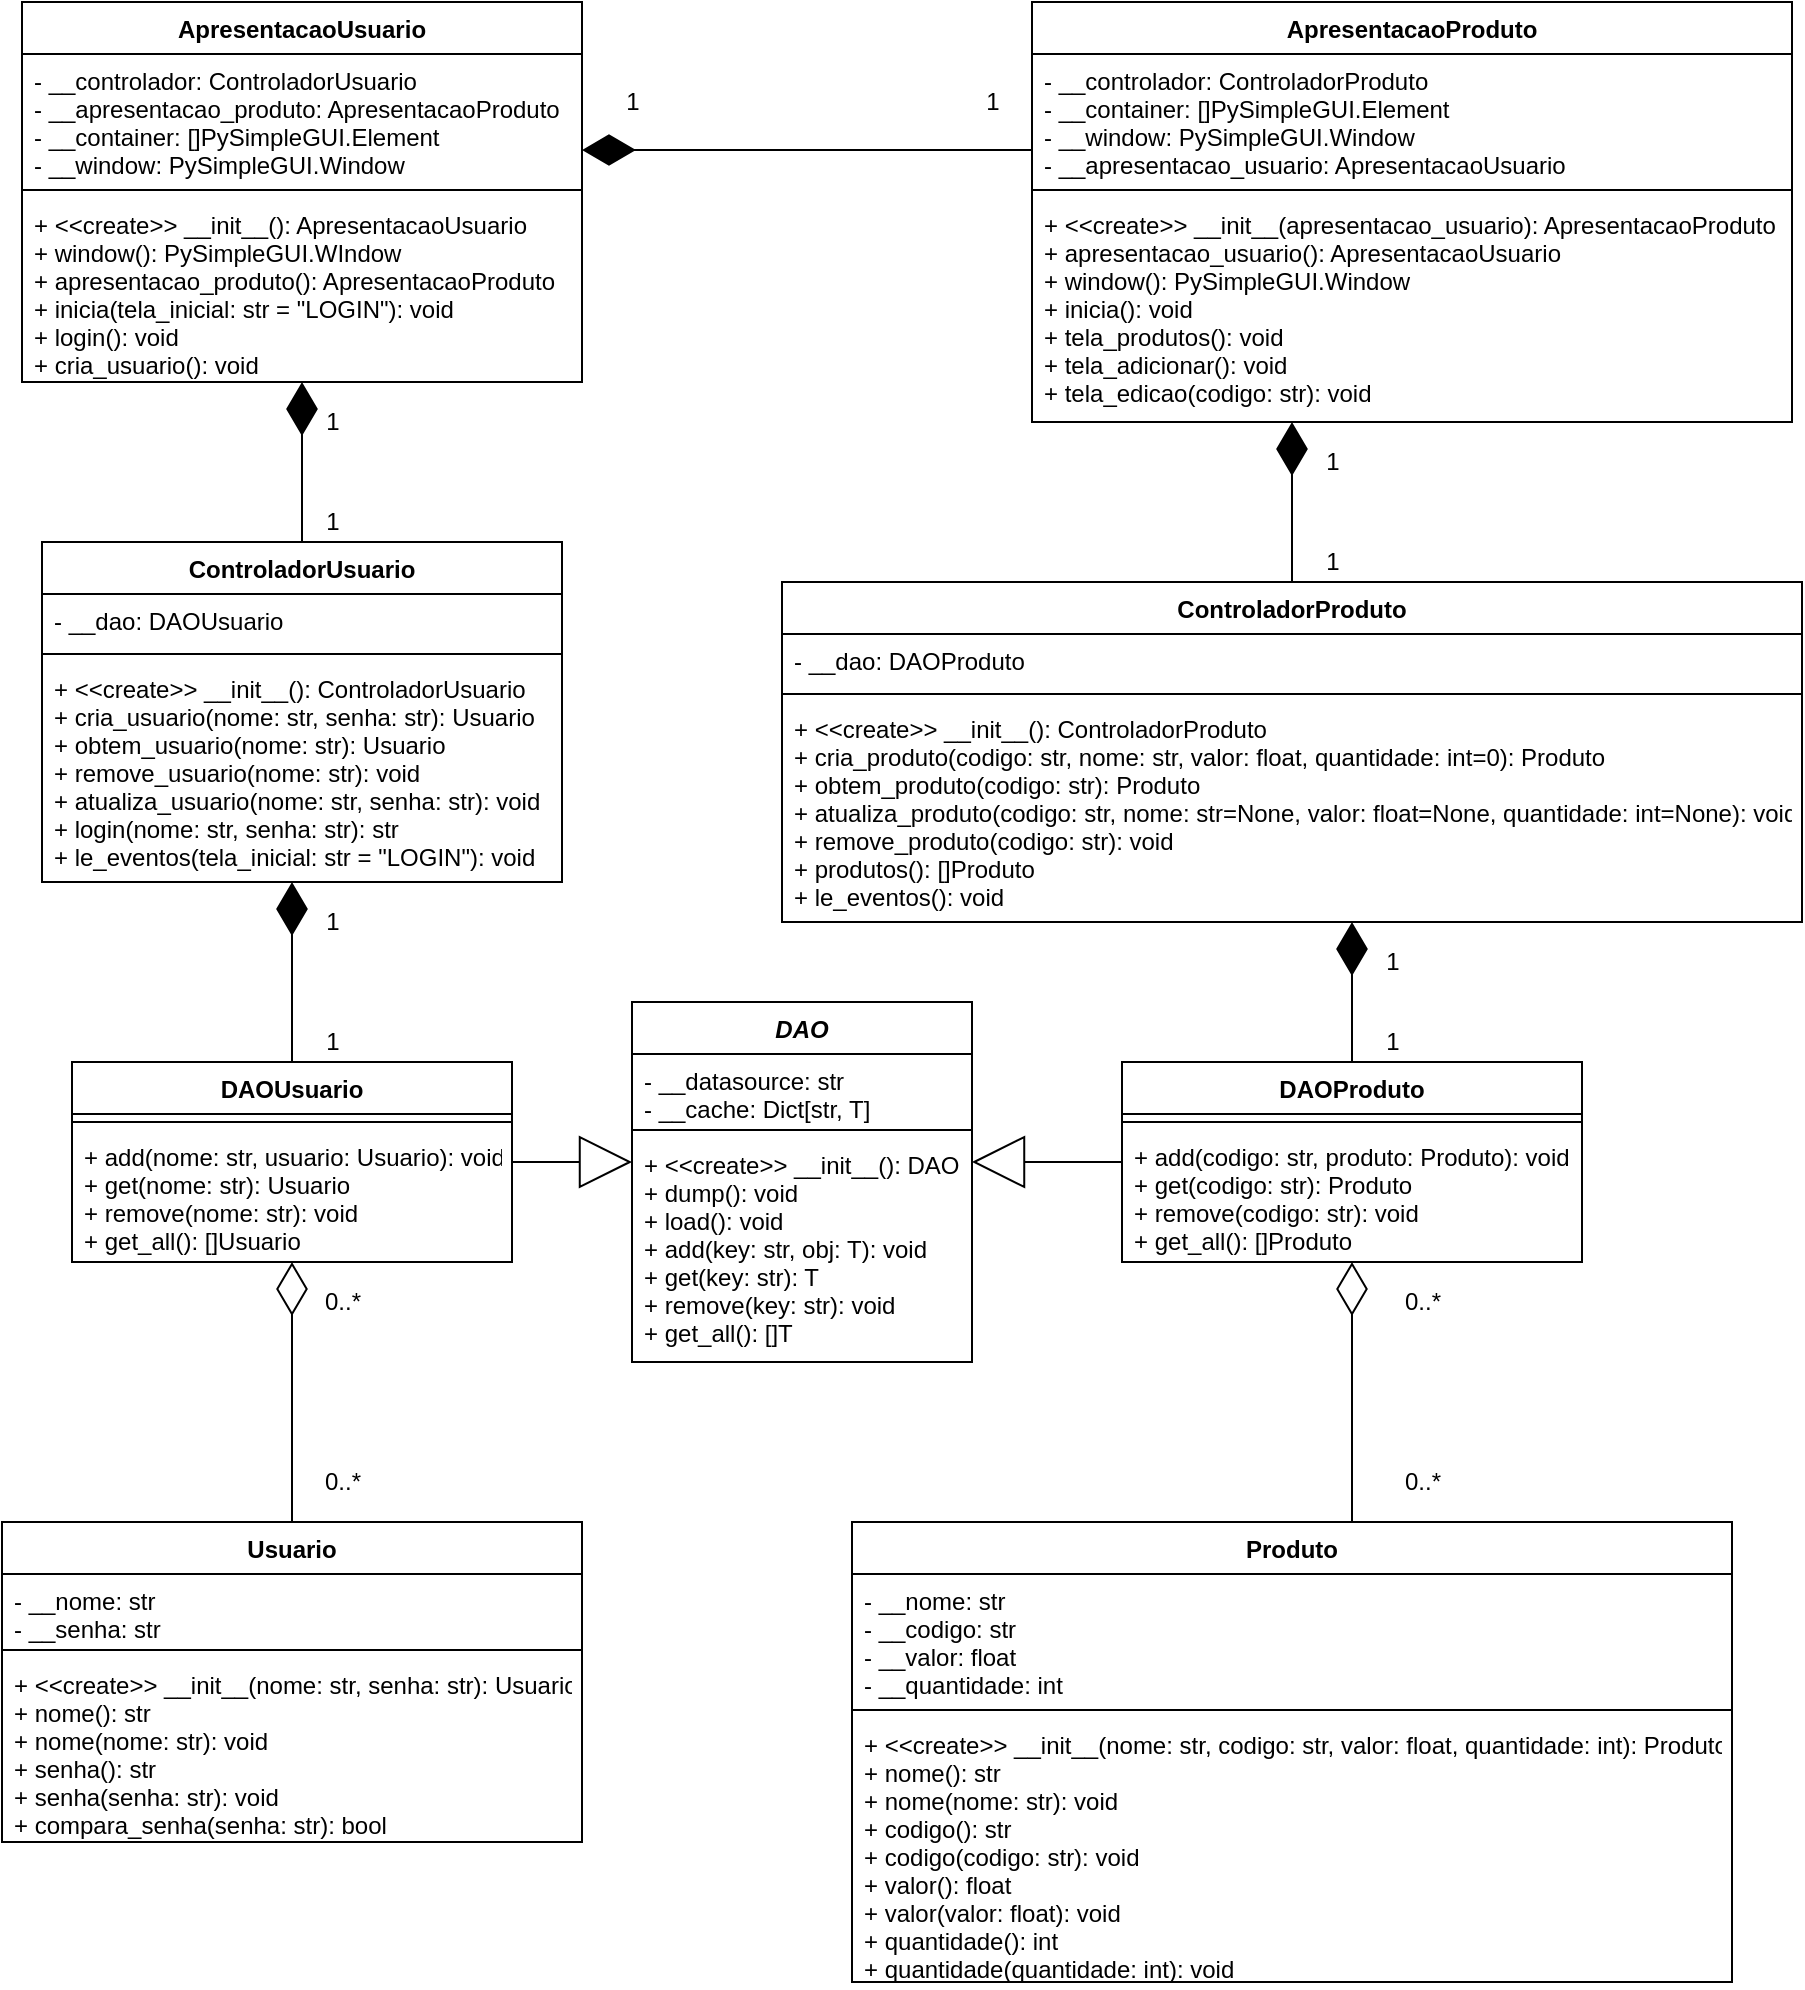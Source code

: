 <mxfile version="15.2.5" type="device"><diagram id="xESPbtG9BcrLmHbSte3v" name="Page-1"><mxGraphModel dx="868" dy="485" grid="1" gridSize="10" guides="1" tooltips="1" connect="1" arrows="1" fold="1" page="1" pageScale="1" pageWidth="850" pageHeight="1100" math="0" shadow="0"><root><mxCell id="0"/><mxCell id="1" parent="0"/><mxCell id="spooTfYoWYVpRWsJJKMv-37" value="ApresentacaoUsuario" style="swimlane;fontStyle=1;align=center;verticalAlign=top;childLayout=stackLayout;horizontal=1;startSize=26;horizontalStack=0;resizeParent=1;resizeParentMax=0;resizeLast=0;collapsible=1;marginBottom=0;" parent="1" vertex="1"><mxGeometry x="235" y="10" width="280" height="190" as="geometry"/></mxCell><mxCell id="spooTfYoWYVpRWsJJKMv-38" value="- __controlador: ControladorUsuario&#xA;- __apresentacao_produto: ApresentacaoProduto&#xA;- __container: []PySimpleGUI.Element&#xA;- __window: PySimpleGUI.Window" style="text;strokeColor=none;fillColor=none;align=left;verticalAlign=top;spacingLeft=4;spacingRight=4;overflow=hidden;rotatable=0;points=[[0,0.5],[1,0.5]];portConstraint=eastwest;" parent="spooTfYoWYVpRWsJJKMv-37" vertex="1"><mxGeometry y="26" width="280" height="64" as="geometry"/></mxCell><mxCell id="spooTfYoWYVpRWsJJKMv-39" value="" style="line;strokeWidth=1;fillColor=none;align=left;verticalAlign=middle;spacingTop=-1;spacingLeft=3;spacingRight=3;rotatable=0;labelPosition=right;points=[];portConstraint=eastwest;" parent="spooTfYoWYVpRWsJJKMv-37" vertex="1"><mxGeometry y="90" width="280" height="8" as="geometry"/></mxCell><mxCell id="spooTfYoWYVpRWsJJKMv-40" value="+ &lt;&lt;create&gt;&gt; __init__(): ApresentacaoUsuario&#xA;+ window(): PySimpleGUI.WIndow&#xA;+ apresentacao_produto(): ApresentacaoProduto&#xA;+ inicia(tela_inicial: str = &quot;LOGIN&quot;): void&#xA;+ login(): void&#xA;+ cria_usuario(): void" style="text;strokeColor=none;fillColor=none;align=left;verticalAlign=top;spacingLeft=4;spacingRight=4;overflow=hidden;rotatable=0;points=[[0,0.5],[1,0.5]];portConstraint=eastwest;" parent="spooTfYoWYVpRWsJJKMv-37" vertex="1"><mxGeometry y="98" width="280" height="92" as="geometry"/></mxCell><mxCell id="spooTfYoWYVpRWsJJKMv-126" style="edgeStyle=orthogonalEdgeStyle;rounded=0;orthogonalLoop=1;jettySize=auto;html=1;startArrow=none;startFill=0;endArrow=diamondThin;endFill=1;startSize=24;endSize=24;" parent="1" source="spooTfYoWYVpRWsJJKMv-66" target="spooTfYoWYVpRWsJJKMv-38" edge="1"><mxGeometry relative="1" as="geometry"><Array as="points"><mxPoint x="680" y="84"/><mxPoint x="680" y="84"/></Array></mxGeometry></mxCell><mxCell id="spooTfYoWYVpRWsJJKMv-66" value="ApresentacaoProduto" style="swimlane;fontStyle=1;align=center;verticalAlign=top;childLayout=stackLayout;horizontal=1;startSize=26;horizontalStack=0;resizeParent=1;resizeParentMax=0;resizeLast=0;collapsible=1;marginBottom=0;" parent="1" vertex="1"><mxGeometry x="740" y="10" width="380" height="210" as="geometry"/></mxCell><mxCell id="spooTfYoWYVpRWsJJKMv-67" value="- __controlador: ControladorProduto&#xA;- __container: []PySimpleGUI.Element&#xA;- __window: PySimpleGUI.Window&#xA;- __apresentacao_usuario: ApresentacaoUsuario&#xA;" style="text;strokeColor=none;fillColor=none;align=left;verticalAlign=top;spacingLeft=4;spacingRight=4;overflow=hidden;rotatable=0;points=[[0,0.5],[1,0.5]];portConstraint=eastwest;" parent="spooTfYoWYVpRWsJJKMv-66" vertex="1"><mxGeometry y="26" width="380" height="64" as="geometry"/></mxCell><mxCell id="spooTfYoWYVpRWsJJKMv-68" value="" style="line;strokeWidth=1;fillColor=none;align=left;verticalAlign=middle;spacingTop=-1;spacingLeft=3;spacingRight=3;rotatable=0;labelPosition=right;points=[];portConstraint=eastwest;" parent="spooTfYoWYVpRWsJJKMv-66" vertex="1"><mxGeometry y="90" width="380" height="8" as="geometry"/></mxCell><mxCell id="spooTfYoWYVpRWsJJKMv-69" value="+ &lt;&lt;create&gt;&gt; __init__(apresentacao_usuario): ApresentacaoProduto&#xA;+ apresentacao_usuario(): ApresentacaoUsuario&#xA;+ window(): PySimpleGUI.Window&#xA;+ inicia(): void&#xA;+ tela_produtos(): void&#xA;+ tela_adicionar(): void&#xA;+ tela_edicao(codigo: str): void&#xA;" style="text;strokeColor=none;fillColor=none;align=left;verticalAlign=top;spacingLeft=4;spacingRight=4;overflow=hidden;rotatable=0;points=[[0,0.5],[1,0.5]];portConstraint=eastwest;" parent="spooTfYoWYVpRWsJJKMv-66" vertex="1"><mxGeometry y="98" width="380" height="112" as="geometry"/></mxCell><mxCell id="spooTfYoWYVpRWsJJKMv-130" value="1" style="text;html=1;align=center;verticalAlign=middle;resizable=0;points=[];autosize=1;strokeColor=none;" parent="1" vertex="1"><mxGeometry x="530" y="50" width="20" height="20" as="geometry"/></mxCell><mxCell id="spooTfYoWYVpRWsJJKMv-131" value="1" style="text;html=1;align=center;verticalAlign=middle;resizable=0;points=[];autosize=1;strokeColor=none;" parent="1" vertex="1"><mxGeometry x="710" y="50" width="20" height="20" as="geometry"/></mxCell><mxCell id="XayzdrTJDVy0ey67G-hG-1" value="DAO" style="swimlane;fontStyle=3;align=center;verticalAlign=top;childLayout=stackLayout;horizontal=1;startSize=26;horizontalStack=0;resizeParent=1;resizeParentMax=0;resizeLast=0;collapsible=1;marginBottom=0;" parent="1" vertex="1"><mxGeometry x="540" y="510" width="170" height="180" as="geometry"/></mxCell><mxCell id="XayzdrTJDVy0ey67G-hG-2" value="- __datasource: str&#xA;- __cache: Dict[str, T]" style="text;strokeColor=none;fillColor=none;align=left;verticalAlign=top;spacingLeft=4;spacingRight=4;overflow=hidden;rotatable=0;points=[[0,0.5],[1,0.5]];portConstraint=eastwest;" parent="XayzdrTJDVy0ey67G-hG-1" vertex="1"><mxGeometry y="26" width="170" height="34" as="geometry"/></mxCell><mxCell id="XayzdrTJDVy0ey67G-hG-3" value="" style="line;strokeWidth=1;fillColor=none;align=left;verticalAlign=middle;spacingTop=-1;spacingLeft=3;spacingRight=3;rotatable=0;labelPosition=right;points=[];portConstraint=eastwest;" parent="XayzdrTJDVy0ey67G-hG-1" vertex="1"><mxGeometry y="60" width="170" height="8" as="geometry"/></mxCell><mxCell id="XayzdrTJDVy0ey67G-hG-4" value="+ &lt;&lt;create&gt;&gt; __init__(): DAO&#xA;+ dump(): void&#xA;+ load(): void&#xA;+ add(key: str, obj: T): void&#xA;+ get(key: str): T&#xA;+ remove(key: str): void&#xA;+ get_all(): []T" style="text;strokeColor=none;fillColor=none;align=left;verticalAlign=top;spacingLeft=4;spacingRight=4;overflow=hidden;rotatable=0;points=[[0,0.5],[1,0.5]];portConstraint=eastwest;" parent="XayzdrTJDVy0ey67G-hG-1" vertex="1"><mxGeometry y="68" width="170" height="112" as="geometry"/></mxCell><mxCell id="XayzdrTJDVy0ey67G-hG-38" style="edgeStyle=orthogonalEdgeStyle;rounded=0;orthogonalLoop=1;jettySize=auto;html=1;endArrow=diamondThin;endFill=1;endSize=24;" parent="1" source="XayzdrTJDVy0ey67G-hG-6" target="XayzdrTJDVy0ey67G-hG-15" edge="1"><mxGeometry relative="1" as="geometry"><Array as="points"><mxPoint x="370" y="460"/><mxPoint x="370" y="460"/></Array></mxGeometry></mxCell><mxCell id="XayzdrTJDVy0ey67G-hG-43" style="edgeStyle=orthogonalEdgeStyle;rounded=0;orthogonalLoop=1;jettySize=auto;html=1;endArrow=block;endFill=0;endSize=24;" parent="1" source="XayzdrTJDVy0ey67G-hG-6" target="XayzdrTJDVy0ey67G-hG-1" edge="1"><mxGeometry relative="1" as="geometry"><Array as="points"><mxPoint x="510" y="590"/><mxPoint x="510" y="590"/></Array></mxGeometry></mxCell><mxCell id="XayzdrTJDVy0ey67G-hG-6" value="DAOUsuario" style="swimlane;fontStyle=1;align=center;verticalAlign=top;childLayout=stackLayout;horizontal=1;startSize=26;horizontalStack=0;resizeParent=1;resizeParentMax=0;resizeLast=0;collapsible=1;marginBottom=0;" parent="1" vertex="1"><mxGeometry x="260" y="540" width="220" height="100" as="geometry"/></mxCell><mxCell id="XayzdrTJDVy0ey67G-hG-8" value="" style="line;strokeWidth=1;fillColor=none;align=left;verticalAlign=middle;spacingTop=-1;spacingLeft=3;spacingRight=3;rotatable=0;labelPosition=right;points=[];portConstraint=eastwest;" parent="XayzdrTJDVy0ey67G-hG-6" vertex="1"><mxGeometry y="26" width="220" height="8" as="geometry"/></mxCell><mxCell id="XayzdrTJDVy0ey67G-hG-9" value="+ add(nome: str, usuario: Usuario): void&#xA;+ get(nome: str): Usuario&#xA;+ remove(nome: str): void&#xA;+ get_all(): []Usuario&#xA;" style="text;strokeColor=none;fillColor=none;align=left;verticalAlign=top;spacingLeft=4;spacingRight=4;overflow=hidden;rotatable=0;points=[[0,0.5],[1,0.5]];portConstraint=eastwest;" parent="XayzdrTJDVy0ey67G-hG-6" vertex="1"><mxGeometry y="34" width="220" height="66" as="geometry"/></mxCell><mxCell id="XayzdrTJDVy0ey67G-hG-41" style="edgeStyle=orthogonalEdgeStyle;rounded=0;orthogonalLoop=1;jettySize=auto;html=1;endArrow=diamondThin;endFill=1;endSize=24;" parent="1" source="XayzdrTJDVy0ey67G-hG-10" target="XayzdrTJDVy0ey67G-hG-25" edge="1"><mxGeometry relative="1" as="geometry"><Array as="points"><mxPoint x="900" y="460"/><mxPoint x="900" y="460"/></Array></mxGeometry></mxCell><mxCell id="XayzdrTJDVy0ey67G-hG-42" style="edgeStyle=orthogonalEdgeStyle;rounded=0;orthogonalLoop=1;jettySize=auto;html=1;endArrow=block;endFill=0;endSize=24;" parent="1" source="XayzdrTJDVy0ey67G-hG-10" target="XayzdrTJDVy0ey67G-hG-4" edge="1"><mxGeometry relative="1" as="geometry"><Array as="points"><mxPoint x="740" y="590"/><mxPoint x="740" y="590"/></Array></mxGeometry></mxCell><mxCell id="XayzdrTJDVy0ey67G-hG-10" value="DAOProduto" style="swimlane;fontStyle=1;align=center;verticalAlign=top;childLayout=stackLayout;horizontal=1;startSize=26;horizontalStack=0;resizeParent=1;resizeParentMax=0;resizeLast=0;collapsible=1;marginBottom=0;" parent="1" vertex="1"><mxGeometry x="785" y="540" width="230" height="100" as="geometry"/></mxCell><mxCell id="XayzdrTJDVy0ey67G-hG-12" value="" style="line;strokeWidth=1;fillColor=none;align=left;verticalAlign=middle;spacingTop=-1;spacingLeft=3;spacingRight=3;rotatable=0;labelPosition=right;points=[];portConstraint=eastwest;" parent="XayzdrTJDVy0ey67G-hG-10" vertex="1"><mxGeometry y="26" width="230" height="8" as="geometry"/></mxCell><mxCell id="XayzdrTJDVy0ey67G-hG-13" value="+ add(codigo: str, produto: Produto): void&#xA;+ get(codigo: str): Produto&#xA;+ remove(codigo: str): void&#xA;+ get_all(): []Produto&#xA;" style="text;strokeColor=none;fillColor=none;align=left;verticalAlign=top;spacingLeft=4;spacingRight=4;overflow=hidden;rotatable=0;points=[[0,0.5],[1,0.5]];portConstraint=eastwest;" parent="XayzdrTJDVy0ey67G-hG-10" vertex="1"><mxGeometry y="34" width="230" height="66" as="geometry"/></mxCell><mxCell id="q8LmY2Fvo20JsFwXBx6O-4" style="edgeStyle=orthogonalEdgeStyle;rounded=0;orthogonalLoop=1;jettySize=auto;html=1;endArrow=diamondThin;endFill=1;endSize=24;" parent="1" source="XayzdrTJDVy0ey67G-hG-15" target="spooTfYoWYVpRWsJJKMv-37" edge="1"><mxGeometry relative="1" as="geometry"/></mxCell><mxCell id="XayzdrTJDVy0ey67G-hG-15" value="ControladorUsuario" style="swimlane;fontStyle=1;align=center;verticalAlign=top;childLayout=stackLayout;horizontal=1;startSize=26;horizontalStack=0;resizeParent=1;resizeParentMax=0;resizeLast=0;collapsible=1;marginBottom=0;" parent="1" vertex="1"><mxGeometry x="245" y="280" width="260" height="170" as="geometry"/></mxCell><mxCell id="XayzdrTJDVy0ey67G-hG-16" value="- __dao: DAOUsuario" style="text;strokeColor=none;fillColor=none;align=left;verticalAlign=top;spacingLeft=4;spacingRight=4;overflow=hidden;rotatable=0;points=[[0,0.5],[1,0.5]];portConstraint=eastwest;" parent="XayzdrTJDVy0ey67G-hG-15" vertex="1"><mxGeometry y="26" width="260" height="26" as="geometry"/></mxCell><mxCell id="XayzdrTJDVy0ey67G-hG-17" value="" style="line;strokeWidth=1;fillColor=none;align=left;verticalAlign=middle;spacingTop=-1;spacingLeft=3;spacingRight=3;rotatable=0;labelPosition=right;points=[];portConstraint=eastwest;" parent="XayzdrTJDVy0ey67G-hG-15" vertex="1"><mxGeometry y="52" width="260" height="8" as="geometry"/></mxCell><mxCell id="XayzdrTJDVy0ey67G-hG-18" value="+ &lt;&lt;create&gt;&gt; __init__(): ControladorUsuario&#xA;+ cria_usuario(nome: str, senha: str): Usuario&#xA;+ obtem_usuario(nome: str): Usuario&#xA;+ remove_usuario(nome: str): void&#xA;+ atualiza_usuario(nome: str, senha: str): void&#xA;+ login(nome: str, senha: str): str&#xA;+ le_eventos(tela_inicial: str = &quot;LOGIN&quot;): void&#xA;&#xA;" style="text;strokeColor=none;fillColor=none;align=left;verticalAlign=top;spacingLeft=4;spacingRight=4;overflow=hidden;rotatable=0;points=[[0,0.5],[1,0.5]];portConstraint=eastwest;" parent="XayzdrTJDVy0ey67G-hG-15" vertex="1"><mxGeometry y="60" width="260" height="110" as="geometry"/></mxCell><mxCell id="XayzdrTJDVy0ey67G-hG-39" style="edgeStyle=orthogonalEdgeStyle;rounded=0;orthogonalLoop=1;jettySize=auto;html=1;endArrow=diamondThin;endFill=0;endSize=24;" parent="1" source="XayzdrTJDVy0ey67G-hG-19" target="XayzdrTJDVy0ey67G-hG-6" edge="1"><mxGeometry relative="1" as="geometry"/></mxCell><mxCell id="XayzdrTJDVy0ey67G-hG-19" value="Usuario" style="swimlane;fontStyle=1;align=center;verticalAlign=top;childLayout=stackLayout;horizontal=1;startSize=26;horizontalStack=0;resizeParent=1;resizeParentMax=0;resizeLast=0;collapsible=1;marginBottom=0;" parent="1" vertex="1"><mxGeometry x="225" y="770" width="290" height="160" as="geometry"/></mxCell><mxCell id="XayzdrTJDVy0ey67G-hG-20" value="- __nome: str&#xA;- __senha: str" style="text;strokeColor=none;fillColor=none;align=left;verticalAlign=top;spacingLeft=4;spacingRight=4;overflow=hidden;rotatable=0;points=[[0,0.5],[1,0.5]];portConstraint=eastwest;" parent="XayzdrTJDVy0ey67G-hG-19" vertex="1"><mxGeometry y="26" width="290" height="34" as="geometry"/></mxCell><mxCell id="XayzdrTJDVy0ey67G-hG-21" value="" style="line;strokeWidth=1;fillColor=none;align=left;verticalAlign=middle;spacingTop=-1;spacingLeft=3;spacingRight=3;rotatable=0;labelPosition=right;points=[];portConstraint=eastwest;" parent="XayzdrTJDVy0ey67G-hG-19" vertex="1"><mxGeometry y="60" width="290" height="8" as="geometry"/></mxCell><mxCell id="XayzdrTJDVy0ey67G-hG-22" value="+ &lt;&lt;create&gt;&gt; __init__(nome: str, senha: str): Usuario&#xA;+ nome(): str&#xA;+ nome(nome: str): void&#xA;+ senha(): str&#xA;+ senha(senha: str): void&#xA;+ compara_senha(senha: str): bool&#xA;" style="text;strokeColor=none;fillColor=none;align=left;verticalAlign=top;spacingLeft=4;spacingRight=4;overflow=hidden;rotatable=0;points=[[0,0.5],[1,0.5]];portConstraint=eastwest;" parent="XayzdrTJDVy0ey67G-hG-19" vertex="1"><mxGeometry y="68" width="290" height="92" as="geometry"/></mxCell><mxCell id="XayzdrTJDVy0ey67G-hG-36" style="edgeStyle=orthogonalEdgeStyle;rounded=0;orthogonalLoop=1;jettySize=auto;html=1;endArrow=diamondThin;endFill=1;endSize=24;" parent="1" source="XayzdrTJDVy0ey67G-hG-25" target="spooTfYoWYVpRWsJJKMv-66" edge="1"><mxGeometry relative="1" as="geometry"><mxPoint x="910" y="240" as="targetPoint"/><Array as="points"><mxPoint x="870" y="230"/><mxPoint x="870" y="230"/></Array></mxGeometry></mxCell><mxCell id="XayzdrTJDVy0ey67G-hG-25" value="ControladorProduto" style="swimlane;fontStyle=1;align=center;verticalAlign=top;childLayout=stackLayout;horizontal=1;startSize=26;horizontalStack=0;resizeParent=1;resizeParentMax=0;resizeLast=0;collapsible=1;marginBottom=0;" parent="1" vertex="1"><mxGeometry x="615" y="300" width="510" height="170" as="geometry"/></mxCell><mxCell id="XayzdrTJDVy0ey67G-hG-26" value="- __dao: DAOProduto" style="text;strokeColor=none;fillColor=none;align=left;verticalAlign=top;spacingLeft=4;spacingRight=4;overflow=hidden;rotatable=0;points=[[0,0.5],[1,0.5]];portConstraint=eastwest;" parent="XayzdrTJDVy0ey67G-hG-25" vertex="1"><mxGeometry y="26" width="510" height="26" as="geometry"/></mxCell><mxCell id="XayzdrTJDVy0ey67G-hG-27" value="" style="line;strokeWidth=1;fillColor=none;align=left;verticalAlign=middle;spacingTop=-1;spacingLeft=3;spacingRight=3;rotatable=0;labelPosition=right;points=[];portConstraint=eastwest;" parent="XayzdrTJDVy0ey67G-hG-25" vertex="1"><mxGeometry y="52" width="510" height="8" as="geometry"/></mxCell><mxCell id="XayzdrTJDVy0ey67G-hG-28" value="+ &lt;&lt;create&gt;&gt; __init__(): ControladorProduto&#xA;+ cria_produto(codigo: str, nome: str, valor: float, quantidade: int=0): Produto&#xA;+ obtem_produto(codigo: str): Produto&#xA;+ atualiza_produto(codigo: str, nome: str=None, valor: float=None, quantidade: int=None): void&#xA;+ remove_produto(codigo: str): void&#xA;+ produtos(): []Produto&#xA;+ le_eventos(): void&#xA;" style="text;strokeColor=none;fillColor=none;align=left;verticalAlign=top;spacingLeft=4;spacingRight=4;overflow=hidden;rotatable=0;points=[[0,0.5],[1,0.5]];portConstraint=eastwest;" parent="XayzdrTJDVy0ey67G-hG-25" vertex="1"><mxGeometry y="60" width="510" height="110" as="geometry"/></mxCell><mxCell id="XayzdrTJDVy0ey67G-hG-40" style="edgeStyle=orthogonalEdgeStyle;rounded=0;orthogonalLoop=1;jettySize=auto;html=1;endArrow=diamondThin;endFill=0;endSize=24;" parent="1" source="XayzdrTJDVy0ey67G-hG-30" target="XayzdrTJDVy0ey67G-hG-10" edge="1"><mxGeometry relative="1" as="geometry"><Array as="points"><mxPoint x="900" y="740"/><mxPoint x="900" y="740"/></Array></mxGeometry></mxCell><mxCell id="XayzdrTJDVy0ey67G-hG-30" value="Produto" style="swimlane;fontStyle=1;align=center;verticalAlign=top;childLayout=stackLayout;horizontal=1;startSize=26;horizontalStack=0;resizeParent=1;resizeParentMax=0;resizeLast=0;collapsible=1;marginBottom=0;" parent="1" vertex="1"><mxGeometry x="650" y="770" width="440" height="230" as="geometry"/></mxCell><mxCell id="XayzdrTJDVy0ey67G-hG-31" value="- __nome: str&#xA;- __codigo: str&#xA;- __valor: float&#xA;- __quantidade: int" style="text;strokeColor=none;fillColor=none;align=left;verticalAlign=top;spacingLeft=4;spacingRight=4;overflow=hidden;rotatable=0;points=[[0,0.5],[1,0.5]];portConstraint=eastwest;" parent="XayzdrTJDVy0ey67G-hG-30" vertex="1"><mxGeometry y="26" width="440" height="64" as="geometry"/></mxCell><mxCell id="XayzdrTJDVy0ey67G-hG-32" value="" style="line;strokeWidth=1;fillColor=none;align=left;verticalAlign=middle;spacingTop=-1;spacingLeft=3;spacingRight=3;rotatable=0;labelPosition=right;points=[];portConstraint=eastwest;" parent="XayzdrTJDVy0ey67G-hG-30" vertex="1"><mxGeometry y="90" width="440" height="8" as="geometry"/></mxCell><mxCell id="XayzdrTJDVy0ey67G-hG-33" value="+ &lt;&lt;create&gt;&gt; __init__(nome: str, codigo: str, valor: float, quantidade: int): Produto&#xA;+ nome(): str&#xA;+ nome(nome: str): void&#xA;+ codigo(): str&#xA;+ codigo(codigo: str): void&#xA;+ valor(): float&#xA;+ valor(valor: float): void&#xA;+ quantidade(): int&#xA;+ quantidade(quantidade: int): void" style="text;strokeColor=none;fillColor=none;align=left;verticalAlign=top;spacingLeft=4;spacingRight=4;overflow=hidden;rotatable=0;points=[[0,0.5],[1,0.5]];portConstraint=eastwest;" parent="XayzdrTJDVy0ey67G-hG-30" vertex="1"><mxGeometry y="98" width="440" height="132" as="geometry"/></mxCell><mxCell id="XayzdrTJDVy0ey67G-hG-35" style="edgeStyle=orthogonalEdgeStyle;rounded=0;orthogonalLoop=1;jettySize=auto;html=1;exitX=1;exitY=0.5;exitDx=0;exitDy=0;" parent="XayzdrTJDVy0ey67G-hG-30" source="XayzdrTJDVy0ey67G-hG-33" target="XayzdrTJDVy0ey67G-hG-33" edge="1"><mxGeometry relative="1" as="geometry"/></mxCell><mxCell id="XayzdrTJDVy0ey67G-hG-44" value="1" style="text;html=1;align=center;verticalAlign=middle;resizable=0;points=[];autosize=1;strokeColor=none;" parent="1" vertex="1"><mxGeometry x="380" y="210" width="20" height="20" as="geometry"/></mxCell><mxCell id="XayzdrTJDVy0ey67G-hG-45" value="1" style="text;html=1;align=center;verticalAlign=middle;resizable=0;points=[];autosize=1;strokeColor=none;" parent="1" vertex="1"><mxGeometry x="380" y="260" width="20" height="20" as="geometry"/></mxCell><mxCell id="XayzdrTJDVy0ey67G-hG-46" value="1" style="text;html=1;align=center;verticalAlign=middle;resizable=0;points=[];autosize=1;strokeColor=none;" parent="1" vertex="1"><mxGeometry x="880" y="280" width="20" height="20" as="geometry"/></mxCell><mxCell id="XayzdrTJDVy0ey67G-hG-47" value="1" style="text;html=1;align=center;verticalAlign=middle;resizable=0;points=[];autosize=1;strokeColor=none;" parent="1" vertex="1"><mxGeometry x="880" y="230" width="20" height="20" as="geometry"/></mxCell><mxCell id="XayzdrTJDVy0ey67G-hG-48" value="1" style="text;html=1;align=center;verticalAlign=middle;resizable=0;points=[];autosize=1;strokeColor=none;" parent="1" vertex="1"><mxGeometry x="910" y="480" width="20" height="20" as="geometry"/></mxCell><mxCell id="XayzdrTJDVy0ey67G-hG-49" value="1" style="text;html=1;align=center;verticalAlign=middle;resizable=0;points=[];autosize=1;strokeColor=none;" parent="1" vertex="1"><mxGeometry x="910" y="520" width="20" height="20" as="geometry"/></mxCell><mxCell id="XayzdrTJDVy0ey67G-hG-50" value="0..*" style="text;html=1;align=center;verticalAlign=middle;resizable=0;points=[];autosize=1;strokeColor=none;" parent="1" vertex="1"><mxGeometry x="920" y="650" width="30" height="20" as="geometry"/></mxCell><mxCell id="XayzdrTJDVy0ey67G-hG-51" value="0..*" style="text;html=1;align=center;verticalAlign=middle;resizable=0;points=[];autosize=1;strokeColor=none;" parent="1" vertex="1"><mxGeometry x="920" y="740" width="30" height="20" as="geometry"/></mxCell><mxCell id="XayzdrTJDVy0ey67G-hG-52" value="0..*" style="text;html=1;align=center;verticalAlign=middle;resizable=0;points=[];autosize=1;strokeColor=none;" parent="1" vertex="1"><mxGeometry x="380" y="650" width="30" height="20" as="geometry"/></mxCell><mxCell id="XayzdrTJDVy0ey67G-hG-53" value="0..*" style="text;html=1;align=center;verticalAlign=middle;resizable=0;points=[];autosize=1;strokeColor=none;" parent="1" vertex="1"><mxGeometry x="380" y="740" width="30" height="20" as="geometry"/></mxCell><mxCell id="XayzdrTJDVy0ey67G-hG-54" value="1" style="text;html=1;align=center;verticalAlign=middle;resizable=0;points=[];autosize=1;strokeColor=none;" parent="1" vertex="1"><mxGeometry x="380" y="460" width="20" height="20" as="geometry"/></mxCell><mxCell id="XayzdrTJDVy0ey67G-hG-55" value="1" style="text;html=1;align=center;verticalAlign=middle;resizable=0;points=[];autosize=1;strokeColor=none;" parent="1" vertex="1"><mxGeometry x="380" y="520" width="20" height="20" as="geometry"/></mxCell></root></mxGraphModel></diagram></mxfile>
